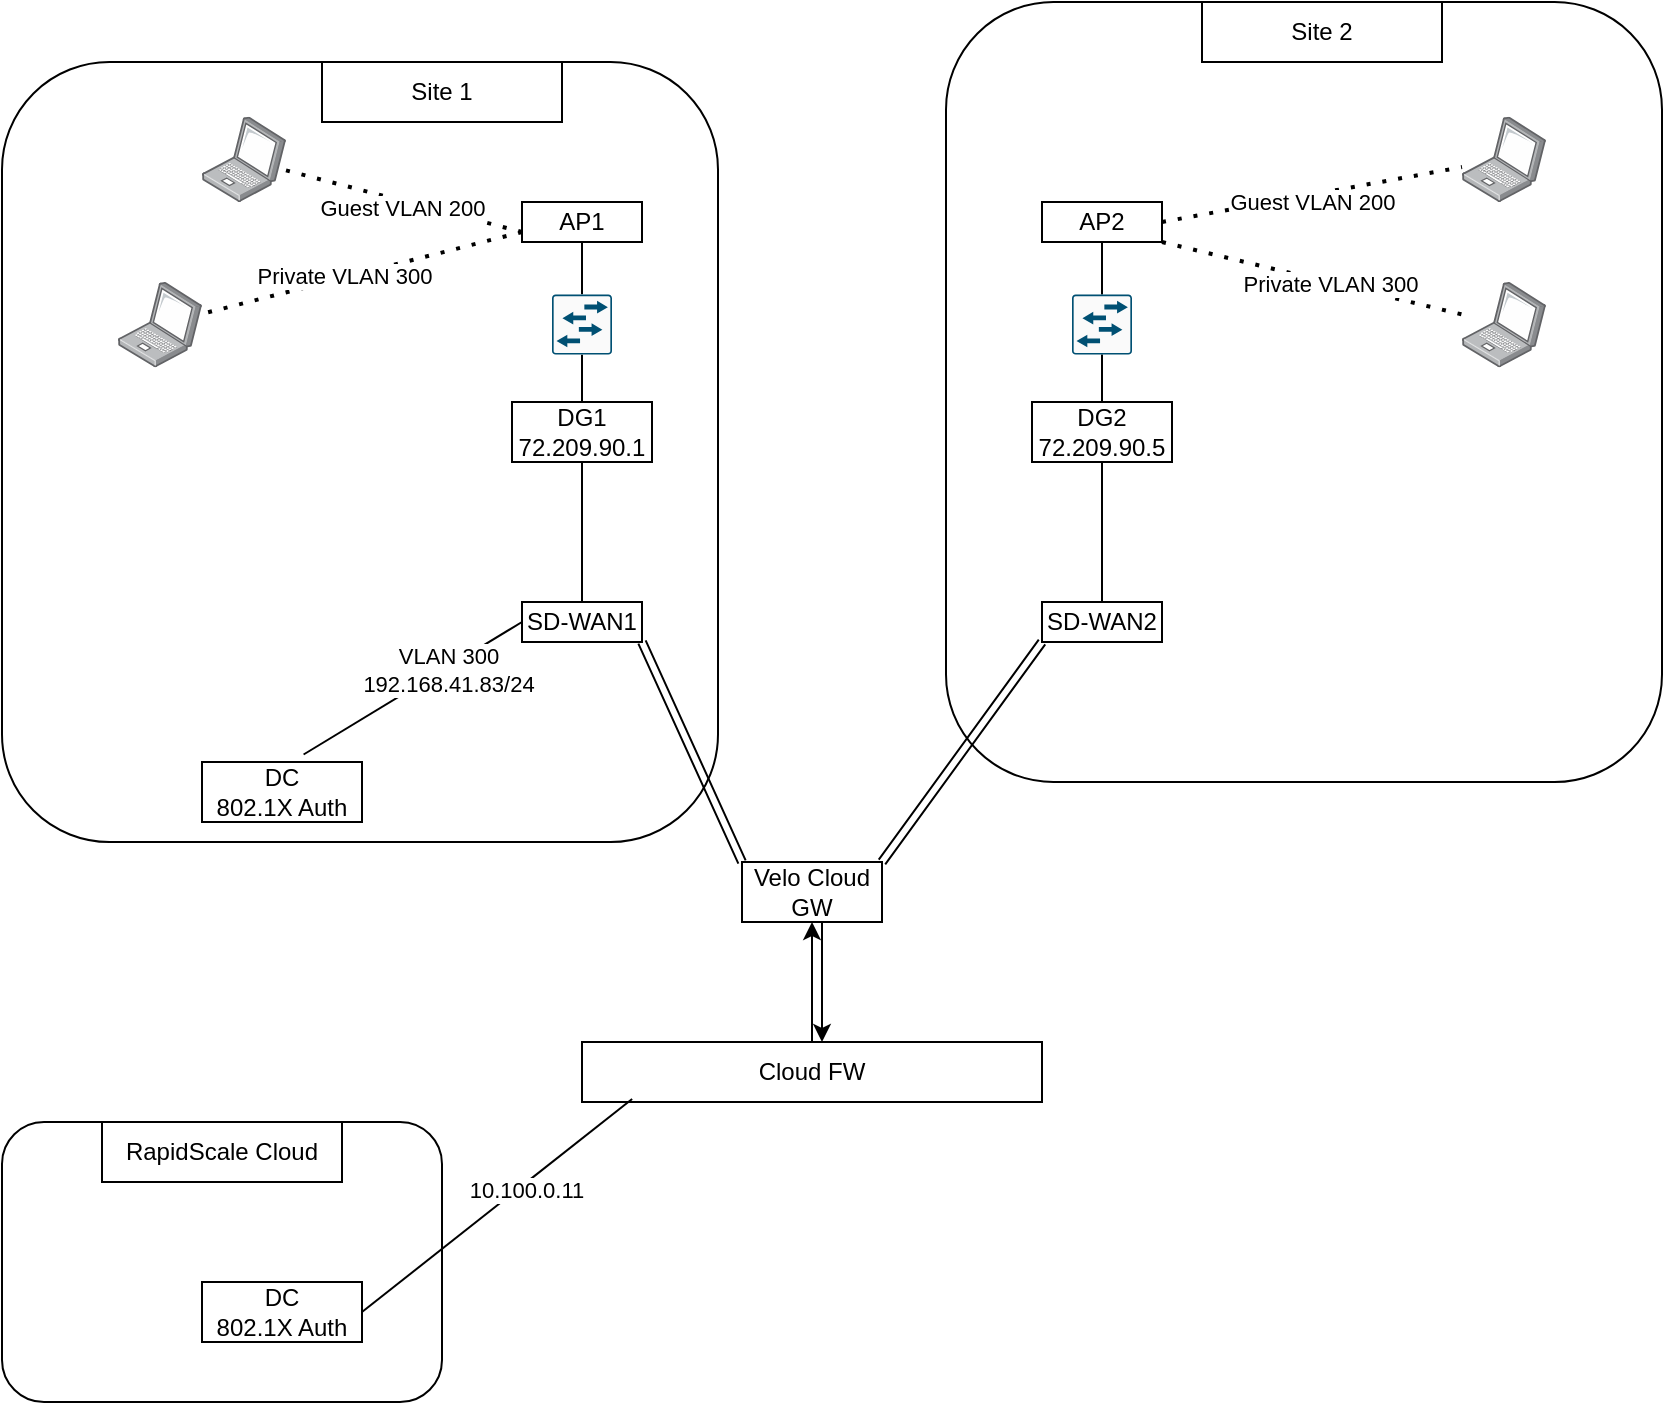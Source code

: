 <mxfile version="23.1.5" type="device">
  <diagram name="Page-1" id="XTCA5G6cbBC70T64MSRc">
    <mxGraphModel dx="1284" dy="1763" grid="1" gridSize="10" guides="1" tooltips="1" connect="1" arrows="1" fold="1" page="1" pageScale="1" pageWidth="850" pageHeight="1100" math="0" shadow="0">
      <root>
        <mxCell id="0" />
        <mxCell id="1" parent="0" />
        <mxCell id="0JstrHkOvT4zA7hhjL8A-45" value="" style="rounded=1;whiteSpace=wrap;html=1;" parent="1" vertex="1">
          <mxGeometry x="20" y="510" width="220" height="140" as="geometry" />
        </mxCell>
        <mxCell id="0JstrHkOvT4zA7hhjL8A-35" value="" style="rounded=1;whiteSpace=wrap;html=1;" parent="1" vertex="1">
          <mxGeometry x="492" y="-50" width="358" height="390" as="geometry" />
        </mxCell>
        <mxCell id="0JstrHkOvT4zA7hhjL8A-34" value="" style="rounded=1;whiteSpace=wrap;html=1;" parent="1" vertex="1">
          <mxGeometry x="20" y="-20" width="358" height="390" as="geometry" />
        </mxCell>
        <mxCell id="0JstrHkOvT4zA7hhjL8A-3" value="SD-WAN1" style="rounded=0;whiteSpace=wrap;html=1;" parent="1" vertex="1">
          <mxGeometry x="280" y="250" width="60" height="20" as="geometry" />
        </mxCell>
        <mxCell id="0JstrHkOvT4zA7hhjL8A-4" value="SD-WAN2" style="rounded=0;whiteSpace=wrap;html=1;" parent="1" vertex="1">
          <mxGeometry x="540" y="250" width="60" height="20" as="geometry" />
        </mxCell>
        <mxCell id="0JstrHkOvT4zA7hhjL8A-5" value="Velo Cloud GW" style="rounded=0;whiteSpace=wrap;html=1;" parent="1" vertex="1">
          <mxGeometry x="390" y="380" width="70" height="30" as="geometry" />
        </mxCell>
        <mxCell id="0JstrHkOvT4zA7hhjL8A-7" style="edgeStyle=orthogonalEdgeStyle;rounded=0;orthogonalLoop=1;jettySize=auto;html=1;entryX=0.5;entryY=1;entryDx=0;entryDy=0;" parent="1" source="0JstrHkOvT4zA7hhjL8A-6" target="0JstrHkOvT4zA7hhjL8A-5" edge="1">
          <mxGeometry relative="1" as="geometry" />
        </mxCell>
        <mxCell id="0JstrHkOvT4zA7hhjL8A-6" value="Cloud FW" style="rounded=0;whiteSpace=wrap;html=1;" parent="1" vertex="1">
          <mxGeometry x="310" y="470" width="230" height="30" as="geometry" />
        </mxCell>
        <mxCell id="0JstrHkOvT4zA7hhjL8A-8" style="edgeStyle=orthogonalEdgeStyle;rounded=0;orthogonalLoop=1;jettySize=auto;html=1;" parent="1" edge="1">
          <mxGeometry relative="1" as="geometry">
            <mxPoint x="430" y="410" as="sourcePoint" />
            <mxPoint x="430" y="470" as="targetPoint" />
          </mxGeometry>
        </mxCell>
        <mxCell id="0JstrHkOvT4zA7hhjL8A-9" value="DC&lt;br&gt;802.1X Auth" style="rounded=0;whiteSpace=wrap;html=1;" parent="1" vertex="1">
          <mxGeometry x="120" y="330" width="80" height="30" as="geometry" />
        </mxCell>
        <mxCell id="0JstrHkOvT4zA7hhjL8A-11" value="" style="endArrow=none;html=1;rounded=0;entryX=0.635;entryY=-0.125;entryDx=0;entryDy=0;exitX=0;exitY=0.5;exitDx=0;exitDy=0;entryPerimeter=0;" parent="1" source="0JstrHkOvT4zA7hhjL8A-3" target="0JstrHkOvT4zA7hhjL8A-9" edge="1">
          <mxGeometry width="50" height="50" relative="1" as="geometry">
            <mxPoint x="470" y="300" as="sourcePoint" />
            <mxPoint x="520" y="250" as="targetPoint" />
          </mxGeometry>
        </mxCell>
        <mxCell id="0JstrHkOvT4zA7hhjL8A-12" value="VLAN 300&lt;br&gt;192.168.41.83/24" style="edgeLabel;html=1;align=center;verticalAlign=middle;resizable=0;points=[];" parent="0JstrHkOvT4zA7hhjL8A-11" vertex="1" connectable="0">
          <mxGeometry x="-0.311" y="1" relative="1" as="geometry">
            <mxPoint as="offset" />
          </mxGeometry>
        </mxCell>
        <mxCell id="0JstrHkOvT4zA7hhjL8A-13" value="DG1&lt;br&gt;72.209.90.1" style="rounded=0;whiteSpace=wrap;html=1;" parent="1" vertex="1">
          <mxGeometry x="275" y="150" width="70" height="30" as="geometry" />
        </mxCell>
        <mxCell id="0JstrHkOvT4zA7hhjL8A-14" value="DG2&lt;br&gt;72.209.90.5" style="rounded=0;whiteSpace=wrap;html=1;" parent="1" vertex="1">
          <mxGeometry x="535" y="150" width="70" height="30" as="geometry" />
        </mxCell>
        <mxCell id="0JstrHkOvT4zA7hhjL8A-15" value="AP1" style="rounded=0;whiteSpace=wrap;html=1;" parent="1" vertex="1">
          <mxGeometry x="280" y="50" width="60" height="20" as="geometry" />
        </mxCell>
        <mxCell id="0JstrHkOvT4zA7hhjL8A-16" value="AP2" style="rounded=0;whiteSpace=wrap;html=1;" parent="1" vertex="1">
          <mxGeometry x="540" y="50" width="60" height="20" as="geometry" />
        </mxCell>
        <mxCell id="0JstrHkOvT4zA7hhjL8A-18" value="" style="image;points=[];aspect=fixed;html=1;align=center;shadow=0;dashed=0;image=img/lib/allied_telesis/computer_and_terminals/Laptop.svg;" parent="1" vertex="1">
          <mxGeometry x="750" y="7.4" width="42" height="42.6" as="geometry" />
        </mxCell>
        <mxCell id="0JstrHkOvT4zA7hhjL8A-19" value="" style="image;points=[];aspect=fixed;html=1;align=center;shadow=0;dashed=0;image=img/lib/allied_telesis/computer_and_terminals/Laptop.svg;" parent="1" vertex="1">
          <mxGeometry x="750" y="90" width="42" height="42.6" as="geometry" />
        </mxCell>
        <mxCell id="0JstrHkOvT4zA7hhjL8A-20" value="" style="image;points=[];aspect=fixed;html=1;align=center;shadow=0;dashed=0;image=img/lib/allied_telesis/computer_and_terminals/Laptop.svg;" parent="1" vertex="1">
          <mxGeometry x="78" y="90" width="42" height="42.6" as="geometry" />
        </mxCell>
        <mxCell id="0JstrHkOvT4zA7hhjL8A-21" value="" style="image;points=[];aspect=fixed;html=1;align=center;shadow=0;dashed=0;image=img/lib/allied_telesis/computer_and_terminals/Laptop.svg;" parent="1" vertex="1">
          <mxGeometry x="120" y="7.4" width="42" height="42.6" as="geometry" />
        </mxCell>
        <mxCell id="0JstrHkOvT4zA7hhjL8A-22" value="" style="endArrow=none;dashed=1;html=1;dashPattern=1 3;strokeWidth=2;rounded=0;exitX=1;exitY=0.5;exitDx=0;exitDy=0;" parent="1" source="0JstrHkOvT4zA7hhjL8A-16" target="0JstrHkOvT4zA7hhjL8A-18" edge="1">
          <mxGeometry width="50" height="50" relative="1" as="geometry">
            <mxPoint x="610" y="60" as="sourcePoint" />
            <mxPoint x="750" y="40" as="targetPoint" />
          </mxGeometry>
        </mxCell>
        <mxCell id="0JstrHkOvT4zA7hhjL8A-24" value="Guest VLAN 200" style="edgeLabel;html=1;align=center;verticalAlign=middle;resizable=0;points=[];" parent="0JstrHkOvT4zA7hhjL8A-22" vertex="1" connectable="0">
          <mxGeometry x="-0.007" y="-3" relative="1" as="geometry">
            <mxPoint as="offset" />
          </mxGeometry>
        </mxCell>
        <mxCell id="0JstrHkOvT4zA7hhjL8A-23" value="" style="endArrow=none;dashed=1;html=1;dashPattern=1 3;strokeWidth=2;rounded=0;exitX=1;exitY=1;exitDx=0;exitDy=0;" parent="1" source="0JstrHkOvT4zA7hhjL8A-16" target="0JstrHkOvT4zA7hhjL8A-19" edge="1">
          <mxGeometry width="50" height="50" relative="1" as="geometry">
            <mxPoint x="600" y="150" as="sourcePoint" />
            <mxPoint x="750" y="123" as="targetPoint" />
          </mxGeometry>
        </mxCell>
        <mxCell id="0JstrHkOvT4zA7hhjL8A-25" value="Private VLAN 300" style="edgeLabel;html=1;align=center;verticalAlign=middle;resizable=0;points=[];" parent="0JstrHkOvT4zA7hhjL8A-23" vertex="1" connectable="0">
          <mxGeometry x="0.117" y="-1" relative="1" as="geometry">
            <mxPoint as="offset" />
          </mxGeometry>
        </mxCell>
        <mxCell id="0JstrHkOvT4zA7hhjL8A-27" value="" style="endArrow=none;dashed=1;html=1;dashPattern=1 3;strokeWidth=2;rounded=0;entryX=0;entryY=0.75;entryDx=0;entryDy=0;" parent="1" source="0JstrHkOvT4zA7hhjL8A-21" target="0JstrHkOvT4zA7hhjL8A-15" edge="1">
          <mxGeometry width="50" height="50" relative="1" as="geometry">
            <mxPoint x="182" y="34.4" as="sourcePoint" />
            <mxPoint x="332" y="7.4" as="targetPoint" />
          </mxGeometry>
        </mxCell>
        <mxCell id="0JstrHkOvT4zA7hhjL8A-28" value="Guest VLAN 200" style="edgeLabel;html=1;align=center;verticalAlign=middle;resizable=0;points=[];" parent="0JstrHkOvT4zA7hhjL8A-27" vertex="1" connectable="0">
          <mxGeometry x="-0.007" y="-3" relative="1" as="geometry">
            <mxPoint as="offset" />
          </mxGeometry>
        </mxCell>
        <mxCell id="0JstrHkOvT4zA7hhjL8A-31" value="" style="endArrow=none;dashed=1;html=1;dashPattern=1 3;strokeWidth=2;rounded=0;exitX=0;exitY=0.75;exitDx=0;exitDy=0;" parent="1" source="0JstrHkOvT4zA7hhjL8A-15" target="0JstrHkOvT4zA7hhjL8A-20" edge="1">
          <mxGeometry width="50" height="50" relative="1" as="geometry">
            <mxPoint x="270" y="70" as="sourcePoint" />
            <mxPoint x="400" y="129.3" as="targetPoint" />
          </mxGeometry>
        </mxCell>
        <mxCell id="0JstrHkOvT4zA7hhjL8A-32" value="Private VLAN 300" style="edgeLabel;html=1;align=center;verticalAlign=middle;resizable=0;points=[];" parent="0JstrHkOvT4zA7hhjL8A-31" vertex="1" connectable="0">
          <mxGeometry x="0.117" y="-1" relative="1" as="geometry">
            <mxPoint as="offset" />
          </mxGeometry>
        </mxCell>
        <mxCell id="0JstrHkOvT4zA7hhjL8A-36" value="Site 2" style="rounded=0;whiteSpace=wrap;html=1;" parent="1" vertex="1">
          <mxGeometry x="620" y="-50" width="120" height="30" as="geometry" />
        </mxCell>
        <mxCell id="0JstrHkOvT4zA7hhjL8A-37" value="Site 1" style="rounded=0;whiteSpace=wrap;html=1;" parent="1" vertex="1">
          <mxGeometry x="180" y="-20" width="120" height="30" as="geometry" />
        </mxCell>
        <mxCell id="0JstrHkOvT4zA7hhjL8A-38" value="" style="endArrow=none;html=1;rounded=0;entryX=0.5;entryY=1;entryDx=0;entryDy=0;exitX=0.5;exitY=0;exitDx=0;exitDy=0;" parent="1" source="0JstrHkOvT4zA7hhjL8A-14" target="0JstrHkOvT4zA7hhjL8A-16" edge="1">
          <mxGeometry width="50" height="50" relative="1" as="geometry">
            <mxPoint x="430" y="300" as="sourcePoint" />
            <mxPoint x="480" y="250" as="targetPoint" />
          </mxGeometry>
        </mxCell>
        <mxCell id="0JstrHkOvT4zA7hhjL8A-39" value="" style="endArrow=none;html=1;rounded=0;entryX=0.5;entryY=1;entryDx=0;entryDy=0;exitX=0.5;exitY=0;exitDx=0;exitDy=0;" parent="1" source="0JstrHkOvT4zA7hhjL8A-3" target="0JstrHkOvT4zA7hhjL8A-13" edge="1">
          <mxGeometry width="50" height="50" relative="1" as="geometry">
            <mxPoint x="430" y="300" as="sourcePoint" />
            <mxPoint x="480" y="250" as="targetPoint" />
          </mxGeometry>
        </mxCell>
        <mxCell id="0JstrHkOvT4zA7hhjL8A-40" value="" style="endArrow=none;html=1;rounded=0;entryX=0.5;entryY=1;entryDx=0;entryDy=0;exitX=0.5;exitY=0;exitDx=0;exitDy=0;" parent="1" source="0JstrHkOvT4zA7hhjL8A-50" target="0JstrHkOvT4zA7hhjL8A-15" edge="1">
          <mxGeometry width="50" height="50" relative="1" as="geometry">
            <mxPoint x="430" y="300" as="sourcePoint" />
            <mxPoint x="480" y="250" as="targetPoint" />
          </mxGeometry>
        </mxCell>
        <mxCell id="0JstrHkOvT4zA7hhjL8A-41" value="" style="endArrow=none;html=1;rounded=0;entryX=0.5;entryY=1;entryDx=0;entryDy=0;exitX=0.5;exitY=0;exitDx=0;exitDy=0;" parent="1" source="0JstrHkOvT4zA7hhjL8A-4" target="0JstrHkOvT4zA7hhjL8A-14" edge="1">
          <mxGeometry width="50" height="50" relative="1" as="geometry">
            <mxPoint x="430" y="300" as="sourcePoint" />
            <mxPoint x="480" y="250" as="targetPoint" />
          </mxGeometry>
        </mxCell>
        <mxCell id="0JstrHkOvT4zA7hhjL8A-42" value="" style="shape=link;html=1;rounded=0;exitX=1;exitY=1;exitDx=0;exitDy=0;entryX=0;entryY=0;entryDx=0;entryDy=0;" parent="1" source="0JstrHkOvT4zA7hhjL8A-3" target="0JstrHkOvT4zA7hhjL8A-5" edge="1">
          <mxGeometry width="100" relative="1" as="geometry">
            <mxPoint x="410" y="270" as="sourcePoint" />
            <mxPoint x="510" y="270" as="targetPoint" />
          </mxGeometry>
        </mxCell>
        <mxCell id="0JstrHkOvT4zA7hhjL8A-43" value="" style="shape=link;html=1;rounded=0;exitX=0;exitY=1;exitDx=0;exitDy=0;entryX=1;entryY=0;entryDx=0;entryDy=0;" parent="1" source="0JstrHkOvT4zA7hhjL8A-4" target="0JstrHkOvT4zA7hhjL8A-5" edge="1">
          <mxGeometry width="100" relative="1" as="geometry">
            <mxPoint x="410" y="270" as="sourcePoint" />
            <mxPoint x="510" y="270" as="targetPoint" />
          </mxGeometry>
        </mxCell>
        <mxCell id="0JstrHkOvT4zA7hhjL8A-44" value="DC&lt;br&gt;802.1X Auth" style="rounded=0;whiteSpace=wrap;html=1;" parent="1" vertex="1">
          <mxGeometry x="120" y="590" width="80" height="30" as="geometry" />
        </mxCell>
        <mxCell id="0JstrHkOvT4zA7hhjL8A-46" value="RapidScale Cloud" style="rounded=0;whiteSpace=wrap;html=1;" parent="1" vertex="1">
          <mxGeometry x="70" y="510" width="120" height="30" as="geometry" />
        </mxCell>
        <mxCell id="0JstrHkOvT4zA7hhjL8A-47" value="" style="endArrow=none;html=1;rounded=0;exitX=1;exitY=0.5;exitDx=0;exitDy=0;entryX=0.109;entryY=0.95;entryDx=0;entryDy=0;entryPerimeter=0;" parent="1" source="0JstrHkOvT4zA7hhjL8A-44" target="0JstrHkOvT4zA7hhjL8A-6" edge="1">
          <mxGeometry width="50" height="50" relative="1" as="geometry">
            <mxPoint x="320" y="390" as="sourcePoint" />
            <mxPoint x="370" y="340" as="targetPoint" />
          </mxGeometry>
        </mxCell>
        <mxCell id="0JstrHkOvT4zA7hhjL8A-48" value="10.100.0.11" style="edgeLabel;html=1;align=center;verticalAlign=middle;resizable=0;points=[];" parent="0JstrHkOvT4zA7hhjL8A-47" vertex="1" connectable="0">
          <mxGeometry x="0.185" y="-2" relative="1" as="geometry">
            <mxPoint as="offset" />
          </mxGeometry>
        </mxCell>
        <mxCell id="0JstrHkOvT4zA7hhjL8A-51" value="" style="endArrow=none;html=1;rounded=0;entryX=0.5;entryY=1;entryDx=0;entryDy=0;exitX=0.5;exitY=0;exitDx=0;exitDy=0;" parent="1" source="0JstrHkOvT4zA7hhjL8A-13" target="0JstrHkOvT4zA7hhjL8A-50" edge="1">
          <mxGeometry width="50" height="50" relative="1" as="geometry">
            <mxPoint x="310" y="150" as="sourcePoint" />
            <mxPoint x="310" y="70" as="targetPoint" />
          </mxGeometry>
        </mxCell>
        <mxCell id="0JstrHkOvT4zA7hhjL8A-50" value="" style="sketch=0;points=[[0.015,0.015,0],[0.985,0.015,0],[0.985,0.985,0],[0.015,0.985,0],[0.25,0,0],[0.5,0,0],[0.75,0,0],[1,0.25,0],[1,0.5,0],[1,0.75,0],[0.75,1,0],[0.5,1,0],[0.25,1,0],[0,0.75,0],[0,0.5,0],[0,0.25,0]];verticalLabelPosition=bottom;html=1;verticalAlign=top;aspect=fixed;align=center;pointerEvents=1;shape=mxgraph.cisco19.rect;prIcon=l2_switch;fillColor=#FAFAFA;strokeColor=#005073;" parent="1" vertex="1">
          <mxGeometry x="295" y="96.3" width="30" height="30" as="geometry" />
        </mxCell>
        <mxCell id="0JstrHkOvT4zA7hhjL8A-52" value="" style="sketch=0;points=[[0.015,0.015,0],[0.985,0.015,0],[0.985,0.985,0],[0.015,0.985,0],[0.25,0,0],[0.5,0,0],[0.75,0,0],[1,0.25,0],[1,0.5,0],[1,0.75,0],[0.75,1,0],[0.5,1,0],[0.25,1,0],[0,0.75,0],[0,0.5,0],[0,0.25,0]];verticalLabelPosition=bottom;html=1;verticalAlign=top;aspect=fixed;align=center;pointerEvents=1;shape=mxgraph.cisco19.rect;prIcon=l2_switch;fillColor=#FAFAFA;strokeColor=#005073;" parent="1" vertex="1">
          <mxGeometry x="555" y="96.3" width="30" height="30" as="geometry" />
        </mxCell>
      </root>
    </mxGraphModel>
  </diagram>
</mxfile>
